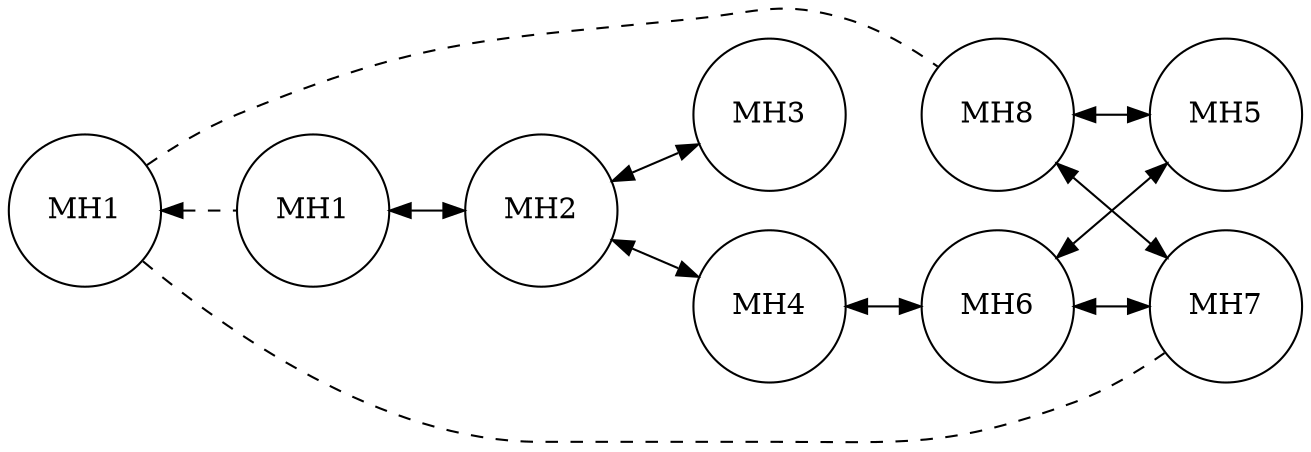 graph dsdvOperation {
	rankdir=LR;
	{
		node[width=.3,height=.3,shape=circle]
		MH11[label="MH1",pos="1,1"]
		MH12[label="MH1",pos="6,1"]
		MH2[pos="2,2"]
		MH3[pos="1,3"]
		MH4[pos="3,3"]
		MH5[pos="5,3"]
		MH6[pos="4,2"]
		MH7[pos="5,1"]
		MH8[pos="6,2"]
	}
	edge[len=3]
	MH11 -- MH2 [dir=both]
	MH2 -- MH3 [dir=both]
	MH2 -- MH4 [dir=both]
	MH4 -- MH6 [dir=both]
	MH6 -- MH5 [dir=both]
	MH6 -- MH7 [dir=both]
	MH8 -- MH5 [dir=both]
	MH8 -- MH7 [dir=both]
	MH12 -- MH7[style=dashed]
	MH12 -- MH8[style=dashed]
	MH12 -- MH11[style=dashed,dir=back]

}

